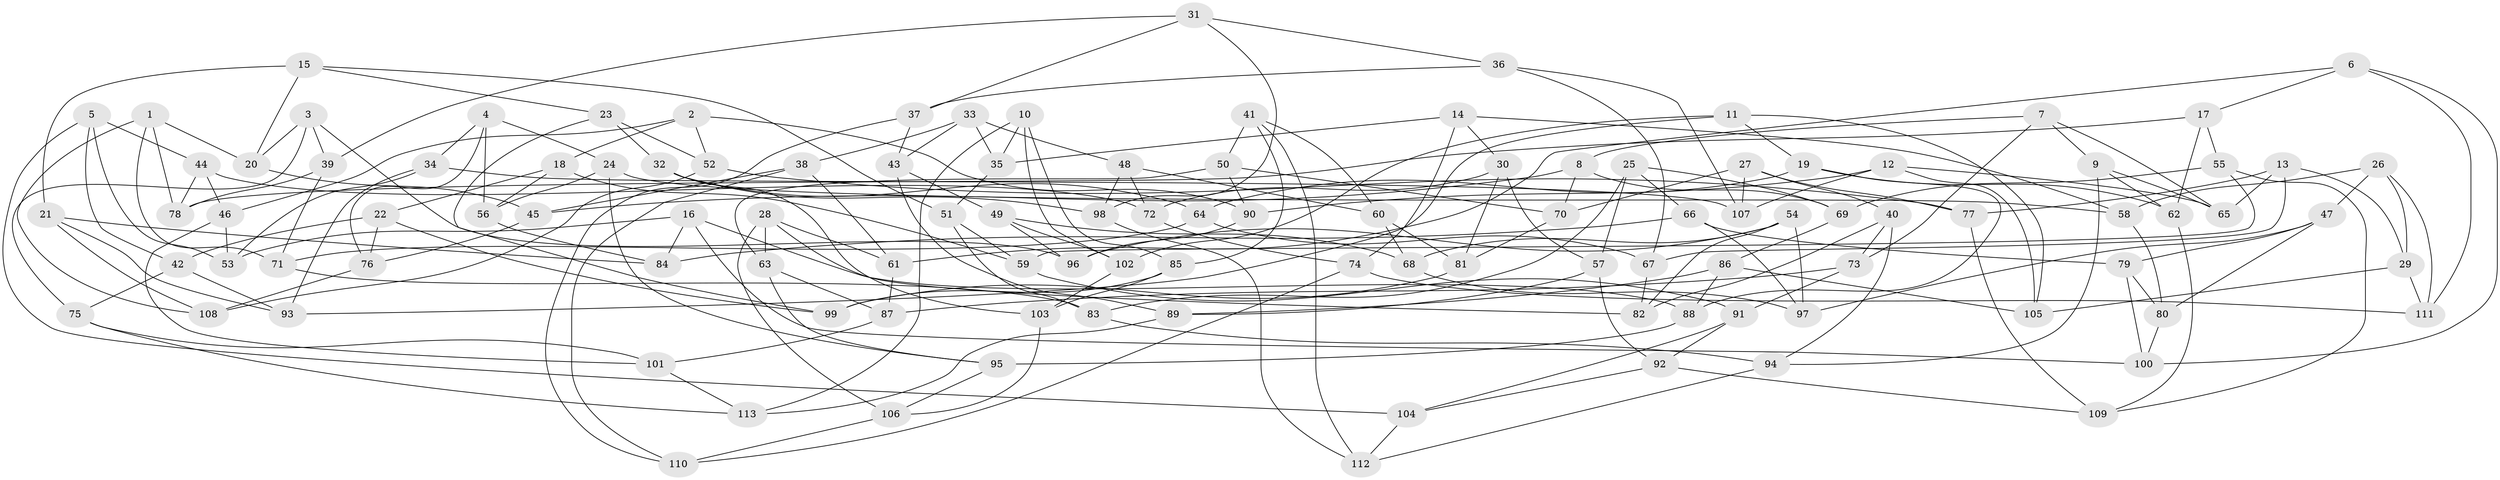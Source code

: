// coarse degree distribution, {3: 0.1518987341772152, 4: 0.6329113924050633, 5: 0.08860759493670886, 8: 0.06329113924050633, 7: 0.02531645569620253, 6: 0.02531645569620253, 11: 0.012658227848101266}
// Generated by graph-tools (version 1.1) at 2025/02/03/04/25 22:02:47]
// undirected, 113 vertices, 226 edges
graph export_dot {
graph [start="1"]
  node [color=gray90,style=filled];
  1;
  2;
  3;
  4;
  5;
  6;
  7;
  8;
  9;
  10;
  11;
  12;
  13;
  14;
  15;
  16;
  17;
  18;
  19;
  20;
  21;
  22;
  23;
  24;
  25;
  26;
  27;
  28;
  29;
  30;
  31;
  32;
  33;
  34;
  35;
  36;
  37;
  38;
  39;
  40;
  41;
  42;
  43;
  44;
  45;
  46;
  47;
  48;
  49;
  50;
  51;
  52;
  53;
  54;
  55;
  56;
  57;
  58;
  59;
  60;
  61;
  62;
  63;
  64;
  65;
  66;
  67;
  68;
  69;
  70;
  71;
  72;
  73;
  74;
  75;
  76;
  77;
  78;
  79;
  80;
  81;
  82;
  83;
  84;
  85;
  86;
  87;
  88;
  89;
  90;
  91;
  92;
  93;
  94;
  95;
  96;
  97;
  98;
  99;
  100;
  101;
  102;
  103;
  104;
  105;
  106;
  107;
  108;
  109;
  110;
  111;
  112;
  113;
  1 -- 108;
  1 -- 71;
  1 -- 78;
  1 -- 20;
  2 -- 52;
  2 -- 18;
  2 -- 90;
  2 -- 46;
  3 -- 39;
  3 -- 75;
  3 -- 20;
  3 -- 96;
  4 -- 56;
  4 -- 34;
  4 -- 76;
  4 -- 24;
  5 -- 42;
  5 -- 44;
  5 -- 104;
  5 -- 53;
  6 -- 100;
  6 -- 111;
  6 -- 61;
  6 -- 17;
  7 -- 8;
  7 -- 65;
  7 -- 9;
  7 -- 73;
  8 -- 69;
  8 -- 70;
  8 -- 45;
  9 -- 62;
  9 -- 65;
  9 -- 94;
  10 -- 102;
  10 -- 35;
  10 -- 85;
  10 -- 113;
  11 -- 19;
  11 -- 102;
  11 -- 105;
  11 -- 93;
  12 -- 107;
  12 -- 105;
  12 -- 90;
  12 -- 65;
  13 -- 67;
  13 -- 29;
  13 -- 77;
  13 -- 65;
  14 -- 58;
  14 -- 35;
  14 -- 74;
  14 -- 30;
  15 -- 51;
  15 -- 23;
  15 -- 21;
  15 -- 20;
  16 -- 53;
  16 -- 84;
  16 -- 100;
  16 -- 88;
  17 -- 78;
  17 -- 55;
  17 -- 62;
  18 -- 59;
  18 -- 56;
  18 -- 22;
  19 -- 62;
  19 -- 64;
  19 -- 88;
  20 -- 45;
  21 -- 108;
  21 -- 93;
  21 -- 84;
  22 -- 42;
  22 -- 99;
  22 -- 76;
  23 -- 52;
  23 -- 32;
  23 -- 99;
  24 -- 56;
  24 -- 95;
  24 -- 58;
  25 -- 69;
  25 -- 66;
  25 -- 57;
  25 -- 83;
  26 -- 111;
  26 -- 58;
  26 -- 47;
  26 -- 29;
  27 -- 40;
  27 -- 107;
  27 -- 77;
  27 -- 70;
  28 -- 106;
  28 -- 63;
  28 -- 61;
  28 -- 82;
  29 -- 105;
  29 -- 111;
  30 -- 72;
  30 -- 81;
  30 -- 57;
  31 -- 37;
  31 -- 98;
  31 -- 36;
  31 -- 39;
  32 -- 103;
  32 -- 64;
  32 -- 98;
  33 -- 35;
  33 -- 43;
  33 -- 48;
  33 -- 38;
  34 -- 107;
  34 -- 93;
  34 -- 53;
  35 -- 51;
  36 -- 37;
  36 -- 67;
  36 -- 107;
  37 -- 43;
  37 -- 110;
  38 -- 45;
  38 -- 61;
  38 -- 110;
  39 -- 71;
  39 -- 78;
  40 -- 73;
  40 -- 94;
  40 -- 82;
  41 -- 112;
  41 -- 60;
  41 -- 85;
  41 -- 50;
  42 -- 75;
  42 -- 93;
  43 -- 49;
  43 -- 89;
  44 -- 78;
  44 -- 72;
  44 -- 46;
  45 -- 76;
  46 -- 53;
  46 -- 101;
  47 -- 79;
  47 -- 97;
  47 -- 80;
  48 -- 98;
  48 -- 60;
  48 -- 72;
  49 -- 102;
  49 -- 68;
  49 -- 96;
  50 -- 90;
  50 -- 63;
  50 -- 70;
  51 -- 59;
  51 -- 83;
  52 -- 108;
  52 -- 77;
  54 -- 96;
  54 -- 82;
  54 -- 68;
  54 -- 97;
  55 -- 109;
  55 -- 69;
  55 -- 59;
  56 -- 84;
  57 -- 89;
  57 -- 92;
  58 -- 80;
  59 -- 91;
  60 -- 68;
  60 -- 81;
  61 -- 87;
  62 -- 109;
  63 -- 87;
  63 -- 95;
  64 -- 71;
  64 -- 67;
  66 -- 84;
  66 -- 97;
  66 -- 79;
  67 -- 82;
  68 -- 97;
  69 -- 86;
  70 -- 81;
  71 -- 83;
  72 -- 74;
  73 -- 87;
  73 -- 91;
  74 -- 111;
  74 -- 110;
  75 -- 101;
  75 -- 113;
  76 -- 108;
  77 -- 109;
  79 -- 80;
  79 -- 100;
  80 -- 100;
  81 -- 99;
  83 -- 94;
  85 -- 103;
  85 -- 99;
  86 -- 89;
  86 -- 105;
  86 -- 88;
  87 -- 101;
  88 -- 95;
  89 -- 113;
  90 -- 96;
  91 -- 92;
  91 -- 104;
  92 -- 104;
  92 -- 109;
  94 -- 112;
  95 -- 106;
  98 -- 112;
  101 -- 113;
  102 -- 103;
  103 -- 106;
  104 -- 112;
  106 -- 110;
}
